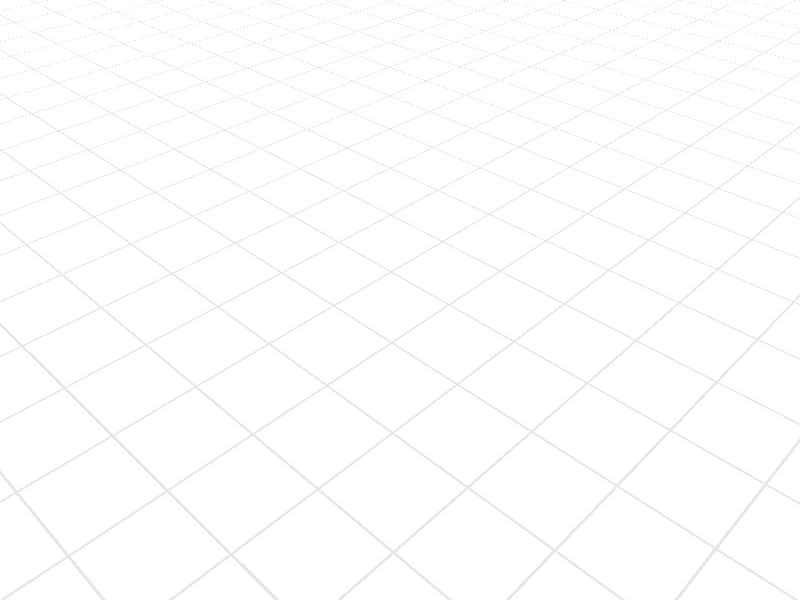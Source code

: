 // PoVRay 3.7 Scene File "Waterglass_01c.pov"
// author:  Friedrich A. Lohmueller, March-2011
// Homepage: http://www.f-lohmueller.de
//------------------------------------------------------------------------
#version 3.7;
global_settings{ assumed_gamma 1.0 }
#default{ finish{ ambient 0.1 diffuse 0.9 }} 
//------------------------------------------------------------------------
#include "colors.inc"
#include "textures.inc"
#include "glass.inc"
#include "metals.inc"
#include "golds.inc"
#include "stones.inc"
#include "woods.inc"
#include "shapes.inc"
#include "shapes2.inc"
#include "functions.inc"
#include "math.inc"
#include "transforms.inc"
//------------------------------------------------------------------------
#declare Camera_0 = camera {/*ultra_wide_angle*/ angle 15      // front view
                            location  <0.0 , 1.0 ,-40.0>
                            right     x*image_width/image_height
                            look_at   <0.0 , 1.0 , 0.0>}
#declare Camera_1 = camera {/*ultra_wide_angle*/ angle 53 // diagonal view
                            location  <0.7 , 0.6 ,-0.7>
                            right     x*image_width/image_height
                            look_at   < 0.15 , 0.0 , -0.135>}
#declare Camera_2 = camera {/*ultra_wide_angle*/ angle 90  //right side view
                            location  <3.0 , 1.0 , 0.0>
                            right     x*image_width/image_height
                            look_at   <0.0 , 1.0 , 0.0>}
#declare Camera_3 = camera {/*ultra_wide_angle*/ angle 90        // top view
                            location  <0.0 , 3.0 ,-0.001>
                            right     x*image_width/image_height
                            look_at   <0.0 , 1.0 , 0.0>}
camera{Camera_1}
//------------------------------------------------------------------------
// sun -------------------------------------------------------------------
light_source{<-1500,2500,-2500> color White*0.9 }
// sky -------------------------------------------------------------------
sky_sphere{ pigment{ gradient <0,1,0>
                     color_map{ [0   color rgb<1,1,1>         ]//White
                                [0.4 color rgb<0.24,0.34,0.56>*0.8]//~Navy
                                [0.6 color rgb<0.24,0.34,0.56>*0.8]//~Navy
                                [1.0 color rgb<1,1,1>         ]//White
                              }
                     scale 2 }
           } // end of sky_sphere 
//------------------------------------------------------------------------
/*
//------------------------------ the Axes --------------------------------
//------------------------------------------------------------------------
#macro Axis_( AxisLen, Dark_Texture,Light_Texture) 
 union{
    cylinder { <0,-AxisLen,0>,<0,AxisLen,0>,0.05
               texture{checker texture{Dark_Texture } 
                               texture{Light_Texture}
                       translate<0.1,0,0.1>}
             }
    cone{<0,AxisLen,0>,0.2,<0,AxisLen+0.7,0>,0
          texture{Dark_Texture}
         }
     } // end of union                   
#end // of macro "Axis()"
//------------------------------------------------------------------------
#macro AxisXYZ( AxisLenX, AxisLenY, AxisLenZ, Tex_Dark, Tex_Light)
//--------------------- drawing of 3 Axes --------------------------------
union{
#if (AxisLenX != 0)
 object { Axis_(AxisLenX, Tex_Dark, Tex_Light)   rotate< 0,0,-90>}// x-Axis
 text   { ttf "arial.ttf",  "x",  0.15,  0  texture{Tex_Dark} 
          rotate<20,-40,0> scale 0.55 translate <AxisLenX+0.25,0.3,-0.10> no_shadow}
#end // of #if 
#if (AxisLenY != 0)
 object { Axis_(AxisLenY, Tex_Dark, Tex_Light)   rotate< 0,0,  0>}// y-Axis
 text   { ttf "arial.ttf",  "y",  0.15,  0  texture{Tex_Dark}    
          rotate<10,0,0> scale 0.55 translate <-0.65,AxisLenY+0.50,-0.10>  rotate<0,-45,0> no_shadow}
#end // of #if 
#if (AxisLenZ != 0)
 object { Axis_(AxisLenZ, Tex_Dark, Tex_Light)   rotate<90,0,  0>}// z-Axis
 text   { ttf "arial.ttf",  "z",  0.15,  0  texture{Tex_Dark}
          rotate<20,-40,0> scale 0.75 translate <-0.75,0.2,AxisLenZ+0.10> no_shadow}
#end // of #if 
} // end of union
#end// of macro "AxisXYZ( ... )"
//------------------------------------------------------------------------

#declare Texture_A_Dark  = texture {
                               pigment{ color rgb<1,0.45,0>}
                               finish { phong 1}
                             }
#declare Texture_A_Light = texture { 
                               pigment{ color rgb<1,1,1>}
                               finish { phong 1}
                             }

object{ AxisXYZ( 4.50, 2.80, 5.00, Texture_A_Dark, Texture_A_Light) scale 0.1}
//-------------------------------------------------- end of coordinate axes
*/

// ground -----------------------------------------------------------------
//---------------------------------<<< settings of squared plane dimensions
#declare RasterScale = 0.10;
#declare RasterHalfLine  = 0.0125;  
#declare RasterHalfLineZ = 0.0125; 
//-------------------------------------------------------------------------
#macro Raster(RScale, HLine) 
       pigment{ gradient x scale RScale
                color_map{[0.000   color rgbt<1,1,1,0>*0.8]
                          [0+HLine color rgbt<1,1,1,0>*0.8]
                          [0+HLine color rgbt<1,1,1,1>]
                          [1-HLine color rgbt<1,1,1,1>]
                          [1-HLine color rgbt<1,1,1,0>*0.8]
                          [1.000   color rgbt<1,1,1,0>*0.8]} }
 #end// of Raster(RScale, HLine)-macro    
//-------------------------------------------------------------------------
    
// squared plane XZ
plane { <0,1,0>, 0    // plane with layered textures
        texture { pigment{color White*1.2}
                }
        texture { Raster(RasterScale,RasterHalfLine ) rotate<0,0,0> }
        texture { Raster(RasterScale,RasterHalfLineZ) rotate<0,90,0>}
        rotate<0,0,0>
      }
//------------------------------------------------ end of squared plane XZ

//--------------------------------------------------------------------------
//---------------------------- objects in scene ----------------------------
//--------------------------------------------------------------------------

//-----------------------------------------
#macro Glass_01( G_R, // radius of glass
                 G_H, // height of glass
               ) //------------------------

difference{
 cylinder{<0,      0,0>,<0,G_H   ,0>,G_R }
 cylinder{<0,G_R*.05,0>,<0,G_H+.1,0>,G_R*.9}
} // end of difference


#end // end of macro
//-----------------------------------------
//-----------------------------------------


global_settings{max_trace_level 10}
//-----------------------------------------     
#declare vaso =
union{ 
  
 object{ Glass_01( 0.14, // radius of glass
                   0.30, // height of glass
                ) //-----------------------
        material{
         texture{
          pigment{ rgbf<.98,.98,.98,0.85>*1}
          finish { ambient 0.0
                   diffuse 0.15
                   reflection 0.2
                   specular 0.6
                   roughness 0.005
                  // phong 1 
                  // phong_size 400
                   reflection { 0.03, 1.0 fresnel on }
                //   conserve_energy
                 }
          } // end of texture

          interior{ ior 1.5
                    fade_power 1001
                    fade_distance 0.5
                    fade_color <0.8,0.8,0.8>
                  } // end of interior

 
        } // end of material
  } // end glass
 
// water
intersection{ 
 cylinder{<0,0,0>,<0,0.30*0.75,0>,0.14  
        material{
         texture{
          pigment{ rgbf<.93,.95,.98,0.9>*0.95}
          normal { ripples 1.35 scale 0.0125 turbulence 0.3 translate<-0.05,0,0> rotate<0,-20,0>} 
          finish { ambient 0.0
                   diffuse 0.15
                   reflection 0.2
                   specular 0.6
                   roughness 0.005
                  // phong 1 
                  // phong_size 400
                   reflection { 0.2, 1.0 fresnel on }
                   conserve_energy
                 }
           } // end of texture
         
          interior{ ior 1.33 
                    fade_power 1001
                    fade_distance 0.5
                    fade_color <0.8,0.8,0.8> 
                } // end of interior
        } // end of material
   } //

 cylinder{<0,0.14*0.051,0>,<0,1,0>,0.14*0.90 *0.999 
        material{
         texture{
          pigment{ rgbf<.93,.95,.98,0.825>*0.99}
         //  normal { ripples 0.5 scale 0.025 turbulence 0.1 translate<-0.05,0,0> rotate<0,-20,0>} 
          finish { ambient 0.0
                   diffuse 0.15
                   reflection 0.2
                   specular 0.6
                   roughness 0.005
                  // phong 1 
                  // phong_size 400
                   reflection { 0.17, 1.0 fresnel on }
                   conserve_energy
                 }
           } // end of texture
         
          interior{ ior 1.33 
                    fade_power 1001
                    fade_distance 0.5
                    fade_color <0.8,0.8,0.8> 
                } // end of interior
        } // end of material
         } //           
 }// end water


// drinking straw 
cylinder{<0,0,0>,<0,0.40,0>,0.01 
          texture{ pigment{ color rgb< 1, 1, 1>*1.5 } //  color White
                // normal { bumps 0.5 scale 0.05 }
                   finish { phong 1 reflection 0.00}
                 } // end of texture 
   rotate<0,0,35> rotate<0,-20,0>
   translate<0.11,0.05,0>
 } // end straw
         
  translate< 0.25,0,-0.35 >
} //------------------------------------------------------
